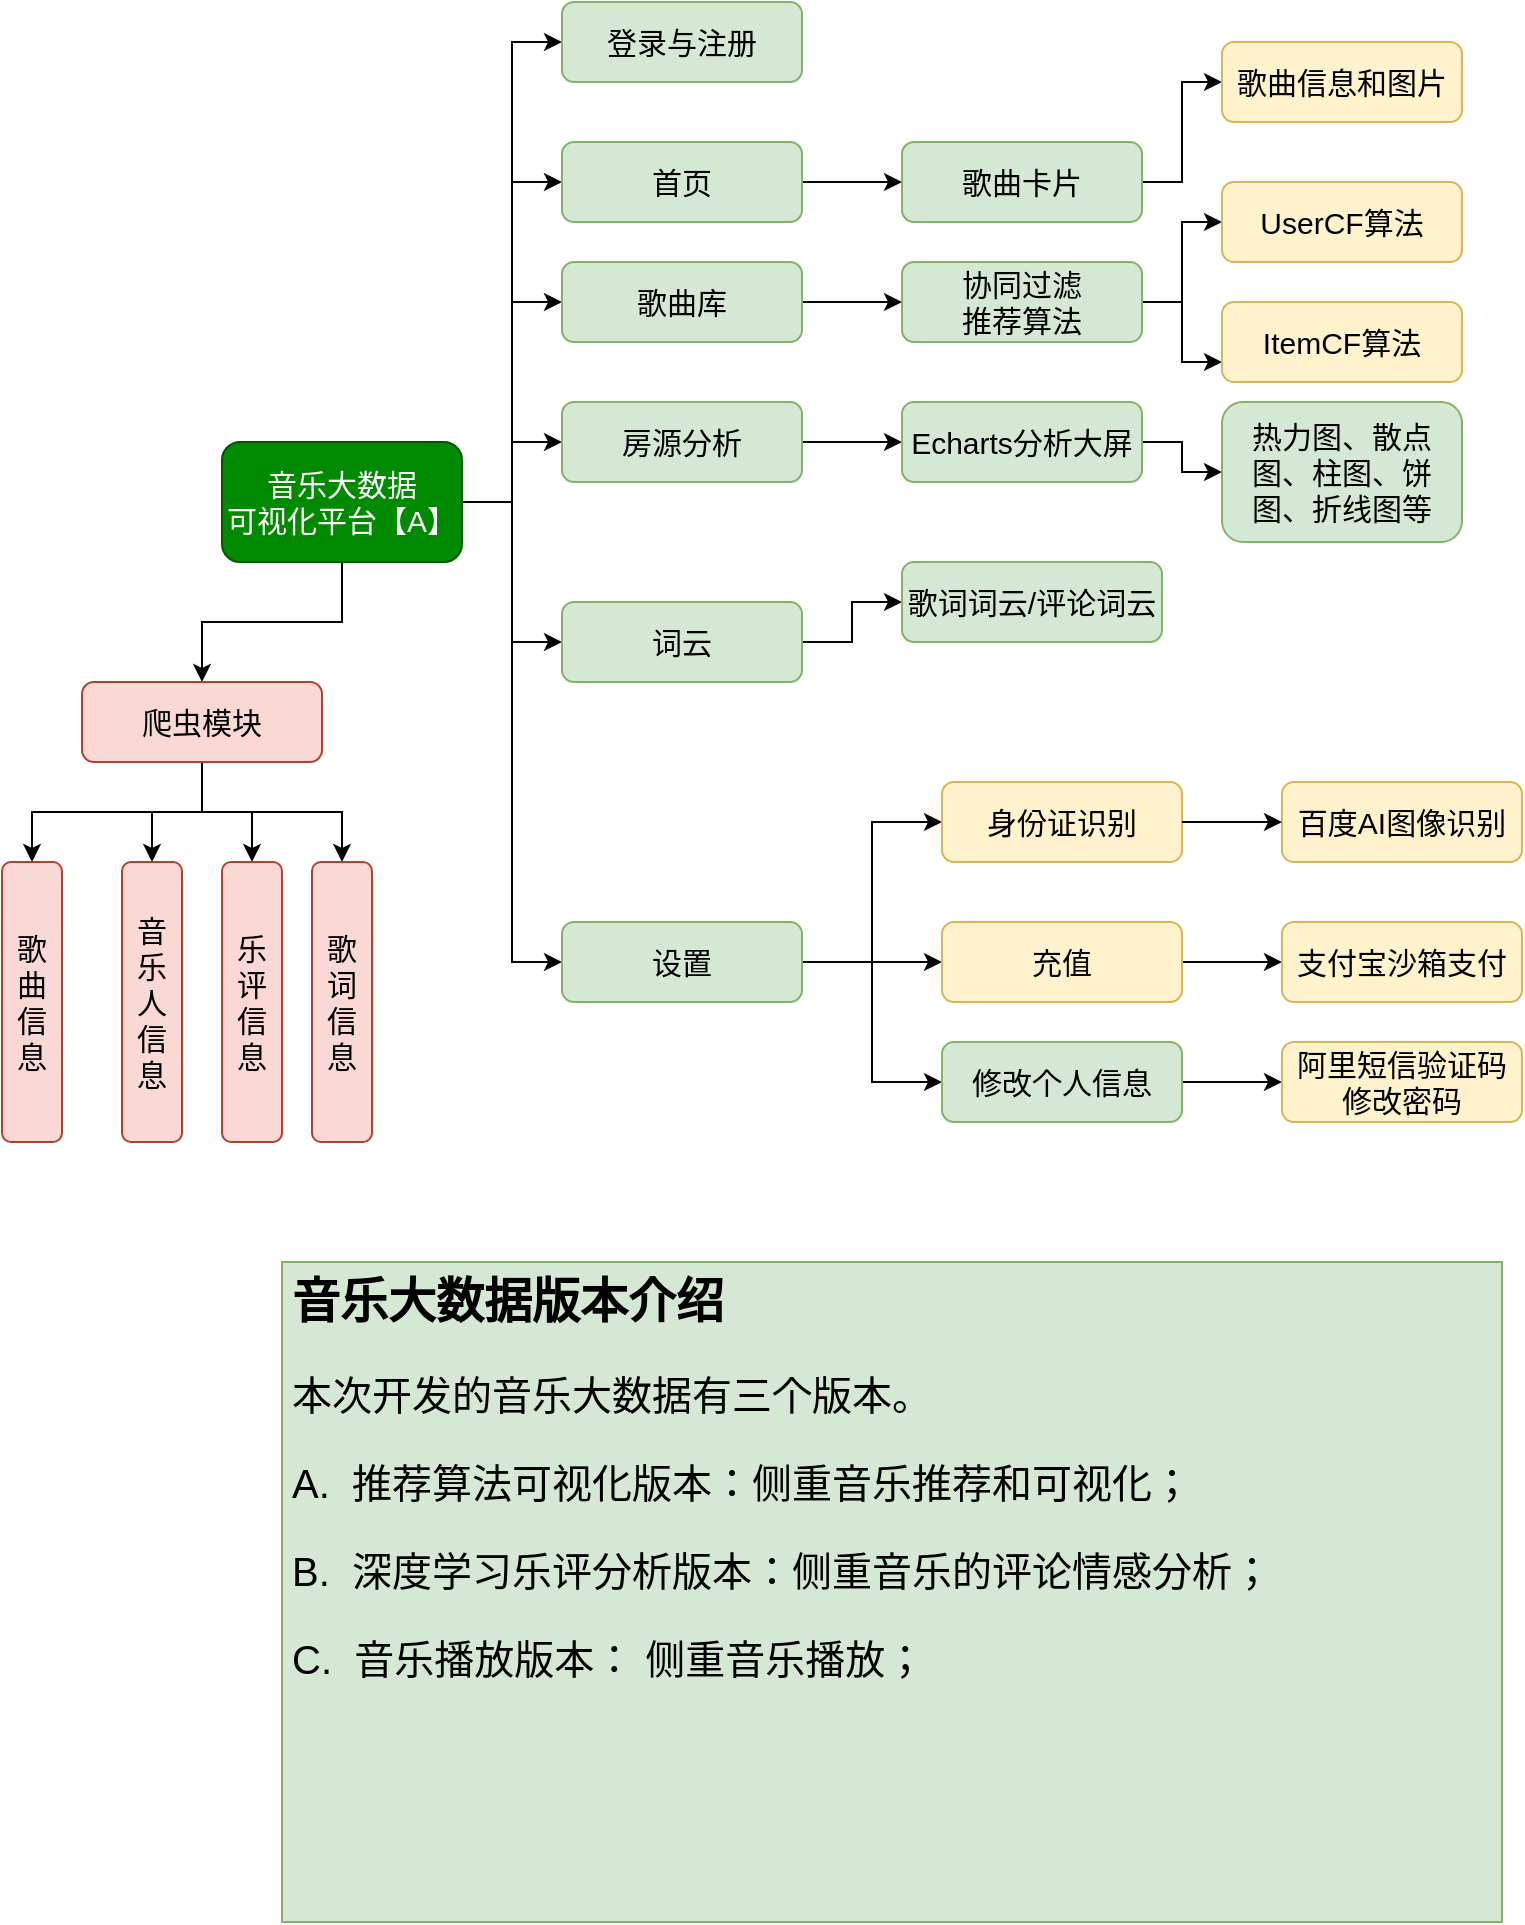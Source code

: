 <mxfile version="17.4.6" type="github">
  <diagram id="v9VeEew0eSVK_gECYCmD" name="Page-1">
    <mxGraphModel dx="1422" dy="794" grid="1" gridSize="10" guides="1" tooltips="1" connect="1" arrows="1" fold="1" page="1" pageScale="1" pageWidth="827" pageHeight="1169" math="0" shadow="0">
      <root>
        <mxCell id="0" />
        <mxCell id="1" parent="0" />
        <mxCell id="GBpQVhTk9KxDPRQjgbmB-8" style="edgeStyle=orthogonalEdgeStyle;rounded=0;orthogonalLoop=1;jettySize=auto;html=1;exitX=1;exitY=0.5;exitDx=0;exitDy=0;entryX=0;entryY=0.5;entryDx=0;entryDy=0;" parent="1" source="GBpQVhTk9KxDPRQjgbmB-1" target="GBpQVhTk9KxDPRQjgbmB-3" edge="1">
          <mxGeometry relative="1" as="geometry" />
        </mxCell>
        <mxCell id="GBpQVhTk9KxDPRQjgbmB-9" style="edgeStyle=orthogonalEdgeStyle;rounded=0;orthogonalLoop=1;jettySize=auto;html=1;exitX=1;exitY=0.5;exitDx=0;exitDy=0;entryX=0;entryY=0.5;entryDx=0;entryDy=0;" parent="1" source="GBpQVhTk9KxDPRQjgbmB-1" target="GBpQVhTk9KxDPRQjgbmB-2" edge="1">
          <mxGeometry relative="1" as="geometry" />
        </mxCell>
        <mxCell id="GBpQVhTk9KxDPRQjgbmB-10" style="edgeStyle=orthogonalEdgeStyle;rounded=0;orthogonalLoop=1;jettySize=auto;html=1;exitX=1;exitY=0.5;exitDx=0;exitDy=0;entryX=0;entryY=0.5;entryDx=0;entryDy=0;" parent="1" source="GBpQVhTk9KxDPRQjgbmB-1" target="GBpQVhTk9KxDPRQjgbmB-4" edge="1">
          <mxGeometry relative="1" as="geometry" />
        </mxCell>
        <mxCell id="GBpQVhTk9KxDPRQjgbmB-11" style="edgeStyle=orthogonalEdgeStyle;rounded=0;orthogonalLoop=1;jettySize=auto;html=1;exitX=1;exitY=0.5;exitDx=0;exitDy=0;entryX=0;entryY=0.5;entryDx=0;entryDy=0;" parent="1" source="GBpQVhTk9KxDPRQjgbmB-1" target="GBpQVhTk9KxDPRQjgbmB-6" edge="1">
          <mxGeometry relative="1" as="geometry">
            <mxPoint x="290" y="390" as="targetPoint" />
          </mxGeometry>
        </mxCell>
        <mxCell id="GBpQVhTk9KxDPRQjgbmB-12" style="edgeStyle=orthogonalEdgeStyle;rounded=0;orthogonalLoop=1;jettySize=auto;html=1;entryX=0;entryY=0.5;entryDx=0;entryDy=0;exitX=1;exitY=0.5;exitDx=0;exitDy=0;" parent="1" source="z8FbhvkW46ZyqsgCDVF_-14" target="GBpQVhTk9KxDPRQjgbmB-7" edge="1">
          <mxGeometry relative="1" as="geometry">
            <mxPoint x="480" y="500" as="sourcePoint" />
          </mxGeometry>
        </mxCell>
        <mxCell id="SLsrdyDVqO_aE2-8c7I_-2" style="edgeStyle=orthogonalEdgeStyle;rounded=0;orthogonalLoop=1;jettySize=auto;html=1;exitX=1;exitY=0.5;exitDx=0;exitDy=0;entryX=0;entryY=0.5;entryDx=0;entryDy=0;" parent="1" source="GBpQVhTk9KxDPRQjgbmB-1" target="SLsrdyDVqO_aE2-8c7I_-1" edge="1">
          <mxGeometry relative="1" as="geometry" />
        </mxCell>
        <mxCell id="ySN6mnR29yhOzEf8zuOG-4" style="edgeStyle=orthogonalEdgeStyle;rounded=0;orthogonalLoop=1;jettySize=auto;html=1;exitX=1;exitY=0.5;exitDx=0;exitDy=0;entryX=0;entryY=0.5;entryDx=0;entryDy=0;" parent="1" source="z8FbhvkW46ZyqsgCDVF_-14" target="ySN6mnR29yhOzEf8zuOG-3" edge="1">
          <mxGeometry relative="1" as="geometry">
            <mxPoint x="480" y="500" as="sourcePoint" />
          </mxGeometry>
        </mxCell>
        <mxCell id="HFXg7WAJ4wF_oNfZ3qlw-3" style="edgeStyle=orthogonalEdgeStyle;rounded=0;orthogonalLoop=1;jettySize=auto;html=1;entryX=0;entryY=0.5;entryDx=0;entryDy=0;exitX=1;exitY=0.5;exitDx=0;exitDy=0;" parent="1" source="z8FbhvkW46ZyqsgCDVF_-14" target="HFXg7WAJ4wF_oNfZ3qlw-1" edge="1">
          <mxGeometry relative="1" as="geometry">
            <mxPoint x="480" y="500" as="sourcePoint" />
            <Array as="points">
              <mxPoint x="450" y="520" />
              <mxPoint x="450" y="520" />
            </Array>
          </mxGeometry>
        </mxCell>
        <mxCell id="z8FbhvkW46ZyqsgCDVF_-9" style="edgeStyle=orthogonalEdgeStyle;rounded=0;orthogonalLoop=1;jettySize=auto;html=1;exitX=0.5;exitY=1;exitDx=0;exitDy=0;entryX=0.5;entryY=0;entryDx=0;entryDy=0;fontSize=20;" edge="1" parent="1" source="GBpQVhTk9KxDPRQjgbmB-1" target="z8FbhvkW46ZyqsgCDVF_-4">
          <mxGeometry relative="1" as="geometry" />
        </mxCell>
        <mxCell id="z8FbhvkW46ZyqsgCDVF_-16" style="edgeStyle=orthogonalEdgeStyle;rounded=0;orthogonalLoop=1;jettySize=auto;html=1;exitX=1;exitY=0.5;exitDx=0;exitDy=0;entryX=0;entryY=0.5;entryDx=0;entryDy=0;fontSize=20;" edge="1" parent="1" source="GBpQVhTk9KxDPRQjgbmB-1" target="z8FbhvkW46ZyqsgCDVF_-14">
          <mxGeometry relative="1" as="geometry" />
        </mxCell>
        <mxCell id="GBpQVhTk9KxDPRQjgbmB-1" value="音乐大数据&lt;br&gt;可视化平台【A】" style="rounded=1;whiteSpace=wrap;html=1;fontSize=15;fillColor=#008a00;strokeColor=#005700;fontColor=#ffffff;" parent="1" vertex="1">
          <mxGeometry x="160" y="260" width="120" height="60" as="geometry" />
        </mxCell>
        <mxCell id="GBpQVhTk9KxDPRQjgbmB-15" style="edgeStyle=orthogonalEdgeStyle;rounded=0;orthogonalLoop=1;jettySize=auto;html=1;exitX=1;exitY=0.5;exitDx=0;exitDy=0;entryX=0;entryY=0.5;entryDx=0;entryDy=0;" parent="1" source="GBpQVhTk9KxDPRQjgbmB-2" target="GBpQVhTk9KxDPRQjgbmB-5" edge="1">
          <mxGeometry relative="1" as="geometry" />
        </mxCell>
        <mxCell id="GBpQVhTk9KxDPRQjgbmB-2" value="首页" style="rounded=1;whiteSpace=wrap;html=1;fontSize=15;fillColor=#d5e8d4;strokeColor=#82b366;" parent="1" vertex="1">
          <mxGeometry x="330" y="110" width="120" height="40" as="geometry" />
        </mxCell>
        <mxCell id="GBpQVhTk9KxDPRQjgbmB-3" value="登录与注册" style="rounded=1;whiteSpace=wrap;html=1;fontSize=15;fillColor=#d5e8d4;strokeColor=#82b366;" parent="1" vertex="1">
          <mxGeometry x="330" y="40" width="120" height="40" as="geometry" />
        </mxCell>
        <mxCell id="GBpQVhTk9KxDPRQjgbmB-16" style="edgeStyle=orthogonalEdgeStyle;rounded=0;orthogonalLoop=1;jettySize=auto;html=1;exitX=1;exitY=0.5;exitDx=0;exitDy=0;entryX=0;entryY=0.5;entryDx=0;entryDy=0;" parent="1" source="GBpQVhTk9KxDPRQjgbmB-4" target="GBpQVhTk9KxDPRQjgbmB-14" edge="1">
          <mxGeometry relative="1" as="geometry" />
        </mxCell>
        <mxCell id="GBpQVhTk9KxDPRQjgbmB-4" value="房源分析" style="rounded=1;whiteSpace=wrap;html=1;fontSize=15;fillColor=#d5e8d4;strokeColor=#82b366;" parent="1" vertex="1">
          <mxGeometry x="330" y="240" width="120" height="40" as="geometry" />
        </mxCell>
        <mxCell id="HFXg7WAJ4wF_oNfZ3qlw-6" style="edgeStyle=orthogonalEdgeStyle;rounded=0;orthogonalLoop=1;jettySize=auto;html=1;exitX=1;exitY=0.5;exitDx=0;exitDy=0;entryX=0;entryY=0.5;entryDx=0;entryDy=0;" parent="1" source="GBpQVhTk9KxDPRQjgbmB-5" target="HFXg7WAJ4wF_oNfZ3qlw-5" edge="1">
          <mxGeometry relative="1" as="geometry" />
        </mxCell>
        <mxCell id="GBpQVhTk9KxDPRQjgbmB-5" value="歌曲卡片" style="rounded=1;whiteSpace=wrap;html=1;fontSize=15;fillColor=#d5e8d4;strokeColor=#82b366;" parent="1" vertex="1">
          <mxGeometry x="500" y="110" width="120" height="40" as="geometry" />
        </mxCell>
        <mxCell id="GBpQVhTk9KxDPRQjgbmB-18" style="edgeStyle=orthogonalEdgeStyle;rounded=0;orthogonalLoop=1;jettySize=auto;html=1;exitX=1;exitY=0.5;exitDx=0;exitDy=0;entryX=0;entryY=0.5;entryDx=0;entryDy=0;" parent="1" source="GBpQVhTk9KxDPRQjgbmB-6" target="GBpQVhTk9KxDPRQjgbmB-13" edge="1">
          <mxGeometry relative="1" as="geometry" />
        </mxCell>
        <mxCell id="GBpQVhTk9KxDPRQjgbmB-6" value="词云" style="rounded=1;whiteSpace=wrap;html=1;fontSize=15;fillColor=#d5e8d4;strokeColor=#82b366;" parent="1" vertex="1">
          <mxGeometry x="330" y="340" width="120" height="40" as="geometry" />
        </mxCell>
        <mxCell id="GBpQVhTk9KxDPRQjgbmB-7" value="身份证识别" style="rounded=1;whiteSpace=wrap;html=1;fontSize=15;fillColor=#fff2cc;strokeColor=#d6b656;" parent="1" vertex="1">
          <mxGeometry x="520" y="430" width="120" height="40" as="geometry" />
        </mxCell>
        <mxCell id="GBpQVhTk9KxDPRQjgbmB-13" value="歌词词云/评论词云" style="rounded=1;whiteSpace=wrap;html=1;fontSize=15;fillColor=#d5e8d4;strokeColor=#82b366;" parent="1" vertex="1">
          <mxGeometry x="500" y="320" width="130" height="40" as="geometry" />
        </mxCell>
        <mxCell id="EjBGtmn64PD8jTdNR0ln-2" style="edgeStyle=orthogonalEdgeStyle;rounded=0;orthogonalLoop=1;jettySize=auto;html=1;exitX=1;exitY=0.5;exitDx=0;exitDy=0;entryX=0;entryY=0.5;entryDx=0;entryDy=0;" parent="1" source="GBpQVhTk9KxDPRQjgbmB-14" target="EjBGtmn64PD8jTdNR0ln-1" edge="1">
          <mxGeometry relative="1" as="geometry" />
        </mxCell>
        <mxCell id="GBpQVhTk9KxDPRQjgbmB-14" value="Echarts分析大屏" style="rounded=1;whiteSpace=wrap;html=1;fontSize=15;fillColor=#d5e8d4;strokeColor=#82b366;" parent="1" vertex="1">
          <mxGeometry x="500" y="240" width="120" height="40" as="geometry" />
        </mxCell>
        <mxCell id="SLsrdyDVqO_aE2-8c7I_-6" value="" style="edgeStyle=orthogonalEdgeStyle;rounded=0;orthogonalLoop=1;jettySize=auto;html=1;" parent="1" source="SLsrdyDVqO_aE2-8c7I_-1" target="SLsrdyDVqO_aE2-8c7I_-5" edge="1">
          <mxGeometry relative="1" as="geometry" />
        </mxCell>
        <mxCell id="SLsrdyDVqO_aE2-8c7I_-1" value="歌曲库" style="rounded=1;whiteSpace=wrap;html=1;fontSize=15;fillColor=#d5e8d4;strokeColor=#82b366;" parent="1" vertex="1">
          <mxGeometry x="330" y="170" width="120" height="40" as="geometry" />
        </mxCell>
        <mxCell id="ySN6mnR29yhOzEf8zuOG-7" style="edgeStyle=orthogonalEdgeStyle;rounded=0;orthogonalLoop=1;jettySize=auto;html=1;exitX=1;exitY=0.5;exitDx=0;exitDy=0;entryX=0;entryY=0.5;entryDx=0;entryDy=0;" parent="1" source="SLsrdyDVqO_aE2-8c7I_-5" target="ySN6mnR29yhOzEf8zuOG-5" edge="1">
          <mxGeometry relative="1" as="geometry" />
        </mxCell>
        <mxCell id="ySN6mnR29yhOzEf8zuOG-8" style="edgeStyle=orthogonalEdgeStyle;rounded=0;orthogonalLoop=1;jettySize=auto;html=1;exitX=1;exitY=0.5;exitDx=0;exitDy=0;entryX=0;entryY=0.75;entryDx=0;entryDy=0;" parent="1" source="SLsrdyDVqO_aE2-8c7I_-5" target="ySN6mnR29yhOzEf8zuOG-6" edge="1">
          <mxGeometry relative="1" as="geometry" />
        </mxCell>
        <mxCell id="SLsrdyDVqO_aE2-8c7I_-5" value="协同过滤&lt;br&gt;推荐算法" style="rounded=1;whiteSpace=wrap;html=1;fontSize=15;fillColor=#d5e8d4;strokeColor=#82b366;" parent="1" vertex="1">
          <mxGeometry x="500" y="170" width="120" height="40" as="geometry" />
        </mxCell>
        <mxCell id="ySN6mnR29yhOzEf8zuOG-1" value="百度AI图像识别" style="rounded=1;whiteSpace=wrap;html=1;fontSize=15;fillColor=#fff2cc;strokeColor=#d6b656;" parent="1" vertex="1">
          <mxGeometry x="690" y="430" width="120" height="40" as="geometry" />
        </mxCell>
        <mxCell id="ySN6mnR29yhOzEf8zuOG-2" style="edgeStyle=orthogonalEdgeStyle;rounded=0;orthogonalLoop=1;jettySize=auto;html=1;exitX=1;exitY=0.5;exitDx=0;exitDy=0;" parent="1" source="GBpQVhTk9KxDPRQjgbmB-7" edge="1">
          <mxGeometry relative="1" as="geometry">
            <mxPoint x="650" y="390" as="sourcePoint" />
            <mxPoint x="690" y="450" as="targetPoint" />
          </mxGeometry>
        </mxCell>
        <mxCell id="EjBGtmn64PD8jTdNR0ln-4" style="edgeStyle=orthogonalEdgeStyle;rounded=0;orthogonalLoop=1;jettySize=auto;html=1;exitX=1;exitY=0.5;exitDx=0;exitDy=0;entryX=0;entryY=0.5;entryDx=0;entryDy=0;" parent="1" source="ySN6mnR29yhOzEf8zuOG-3" target="EjBGtmn64PD8jTdNR0ln-3" edge="1">
          <mxGeometry relative="1" as="geometry" />
        </mxCell>
        <mxCell id="ySN6mnR29yhOzEf8zuOG-3" value="修改个人信息" style="rounded=1;whiteSpace=wrap;html=1;fontSize=15;fillColor=#d5e8d4;strokeColor=#82b366;" parent="1" vertex="1">
          <mxGeometry x="520" y="560" width="120" height="40" as="geometry" />
        </mxCell>
        <mxCell id="ySN6mnR29yhOzEf8zuOG-5" value="UserCF算法" style="rounded=1;whiteSpace=wrap;html=1;fontSize=15;fillColor=#fff2cc;strokeColor=#d6b656;" parent="1" vertex="1">
          <mxGeometry x="660" y="130" width="120" height="40" as="geometry" />
        </mxCell>
        <mxCell id="ySN6mnR29yhOzEf8zuOG-6" value="ItemCF算法" style="rounded=1;whiteSpace=wrap;html=1;fontSize=15;fillColor=#fff2cc;strokeColor=#d6b656;" parent="1" vertex="1">
          <mxGeometry x="660" y="190" width="120" height="40" as="geometry" />
        </mxCell>
        <mxCell id="HFXg7WAJ4wF_oNfZ3qlw-4" style="edgeStyle=orthogonalEdgeStyle;rounded=0;orthogonalLoop=1;jettySize=auto;html=1;exitX=1;exitY=0.5;exitDx=0;exitDy=0;entryX=0;entryY=0.5;entryDx=0;entryDy=0;" parent="1" source="HFXg7WAJ4wF_oNfZ3qlw-1" target="HFXg7WAJ4wF_oNfZ3qlw-2" edge="1">
          <mxGeometry relative="1" as="geometry" />
        </mxCell>
        <mxCell id="HFXg7WAJ4wF_oNfZ3qlw-1" value="充值" style="rounded=1;whiteSpace=wrap;html=1;fontSize=15;fillColor=#fff2cc;strokeColor=#d6b656;" parent="1" vertex="1">
          <mxGeometry x="520" y="500" width="120" height="40" as="geometry" />
        </mxCell>
        <mxCell id="HFXg7WAJ4wF_oNfZ3qlw-2" value="支付宝沙箱支付" style="rounded=1;whiteSpace=wrap;html=1;fontSize=15;fillColor=#fff2cc;strokeColor=#d6b656;" parent="1" vertex="1">
          <mxGeometry x="690" y="500" width="120" height="40" as="geometry" />
        </mxCell>
        <mxCell id="HFXg7WAJ4wF_oNfZ3qlw-5" value="歌曲信息和图片" style="rounded=1;whiteSpace=wrap;html=1;fontSize=15;fillColor=#fff2cc;strokeColor=#d6b656;" parent="1" vertex="1">
          <mxGeometry x="660" y="60" width="120" height="40" as="geometry" />
        </mxCell>
        <mxCell id="EjBGtmn64PD8jTdNR0ln-1" value="热力图、散点图、柱图、饼图、折线图等" style="rounded=1;whiteSpace=wrap;html=1;fontSize=15;fillColor=#d5e8d4;strokeColor=#82b366;" parent="1" vertex="1">
          <mxGeometry x="660" y="240" width="120" height="70" as="geometry" />
        </mxCell>
        <mxCell id="EjBGtmn64PD8jTdNR0ln-3" value="阿里短信验证码修改密码" style="rounded=1;whiteSpace=wrap;html=1;fontSize=15;fillColor=#fff2cc;strokeColor=#d6b656;" parent="1" vertex="1">
          <mxGeometry x="690" y="560" width="120" height="40" as="geometry" />
        </mxCell>
        <mxCell id="z8FbhvkW46ZyqsgCDVF_-2" value="&lt;h1&gt;音乐大数据版本介绍&lt;/h1&gt;&lt;p style=&quot;font-size: 20px&quot;&gt;&lt;font style=&quot;font-size: 20px&quot;&gt;本次开发的音乐大数据有三个版本。&lt;/font&gt;&lt;/p&gt;&lt;p style=&quot;font-size: 20px&quot;&gt;A.&amp;nbsp; 推荐算法可视化版本：侧重音乐推荐和可视化；&lt;/p&gt;&lt;p style=&quot;font-size: 20px&quot;&gt;B.&amp;nbsp; 深度学习乐评分析版本：侧重音乐的评论情感分析；&lt;/p&gt;&lt;p style=&quot;font-size: 20px&quot;&gt;C.&amp;nbsp; 音乐播放版本： 侧重音乐播放；&lt;/p&gt;&lt;p style=&quot;font-size: 20px&quot;&gt;&lt;br&gt;&lt;/p&gt;&lt;p style=&quot;font-size: 20px&quot;&gt;&lt;br&gt;&lt;/p&gt;&lt;p style=&quot;font-size: 20px&quot;&gt;&lt;font style=&quot;font-size: 20px&quot;&gt;&amp;nbsp; &amp;nbsp; &amp;nbsp; &amp;nbsp;&amp;nbsp;&lt;/font&gt;&lt;/p&gt;&lt;p style=&quot;font-size: 20px&quot;&gt;&lt;br&gt;&lt;/p&gt;&lt;p style=&quot;font-size: 20px&quot;&gt;&lt;br&gt;&lt;/p&gt;" style="text;html=1;strokeColor=#82b366;fillColor=#d5e8d4;spacing=5;spacingTop=-20;whiteSpace=wrap;overflow=hidden;rounded=0;" vertex="1" parent="1">
          <mxGeometry x="190" y="670" width="610" height="330" as="geometry" />
        </mxCell>
        <mxCell id="z8FbhvkW46ZyqsgCDVF_-10" style="edgeStyle=orthogonalEdgeStyle;rounded=0;orthogonalLoop=1;jettySize=auto;html=1;exitX=0.5;exitY=1;exitDx=0;exitDy=0;entryX=0.5;entryY=0;entryDx=0;entryDy=0;fontSize=20;" edge="1" parent="1" source="z8FbhvkW46ZyqsgCDVF_-4" target="z8FbhvkW46ZyqsgCDVF_-5">
          <mxGeometry relative="1" as="geometry" />
        </mxCell>
        <mxCell id="z8FbhvkW46ZyqsgCDVF_-11" style="edgeStyle=orthogonalEdgeStyle;rounded=0;orthogonalLoop=1;jettySize=auto;html=1;exitX=0.5;exitY=1;exitDx=0;exitDy=0;entryX=0.5;entryY=0;entryDx=0;entryDy=0;fontSize=20;" edge="1" parent="1" source="z8FbhvkW46ZyqsgCDVF_-4" target="z8FbhvkW46ZyqsgCDVF_-6">
          <mxGeometry relative="1" as="geometry" />
        </mxCell>
        <mxCell id="z8FbhvkW46ZyqsgCDVF_-12" style="edgeStyle=orthogonalEdgeStyle;rounded=0;orthogonalLoop=1;jettySize=auto;html=1;exitX=0.5;exitY=1;exitDx=0;exitDy=0;entryX=0.5;entryY=0;entryDx=0;entryDy=0;fontSize=20;" edge="1" parent="1" source="z8FbhvkW46ZyqsgCDVF_-4" target="z8FbhvkW46ZyqsgCDVF_-7">
          <mxGeometry relative="1" as="geometry" />
        </mxCell>
        <mxCell id="z8FbhvkW46ZyqsgCDVF_-13" style="edgeStyle=orthogonalEdgeStyle;rounded=0;orthogonalLoop=1;jettySize=auto;html=1;exitX=0.5;exitY=1;exitDx=0;exitDy=0;entryX=0.5;entryY=0;entryDx=0;entryDy=0;fontSize=20;" edge="1" parent="1" source="z8FbhvkW46ZyqsgCDVF_-4" target="z8FbhvkW46ZyqsgCDVF_-8">
          <mxGeometry relative="1" as="geometry" />
        </mxCell>
        <mxCell id="z8FbhvkW46ZyqsgCDVF_-4" value="爬虫模块" style="rounded=1;whiteSpace=wrap;html=1;fontSize=15;fillColor=#fad9d5;strokeColor=#ae4132;" vertex="1" parent="1">
          <mxGeometry x="90" y="380" width="120" height="40" as="geometry" />
        </mxCell>
        <mxCell id="z8FbhvkW46ZyqsgCDVF_-5" value="歌曲信息" style="rounded=1;whiteSpace=wrap;html=1;fontSize=15;fillColor=#fad9d5;strokeColor=#ae4132;" vertex="1" parent="1">
          <mxGeometry x="50" y="470" width="30" height="140" as="geometry" />
        </mxCell>
        <mxCell id="z8FbhvkW46ZyqsgCDVF_-6" value="音乐人信息" style="rounded=1;whiteSpace=wrap;html=1;fontSize=15;fillColor=#fad9d5;strokeColor=#ae4132;" vertex="1" parent="1">
          <mxGeometry x="110" y="470" width="30" height="140" as="geometry" />
        </mxCell>
        <mxCell id="z8FbhvkW46ZyqsgCDVF_-7" value="乐评信息" style="rounded=1;whiteSpace=wrap;html=1;fontSize=15;fillColor=#fad9d5;strokeColor=#ae4132;" vertex="1" parent="1">
          <mxGeometry x="160" y="470" width="30" height="140" as="geometry" />
        </mxCell>
        <mxCell id="z8FbhvkW46ZyqsgCDVF_-8" value="歌词信息" style="rounded=1;whiteSpace=wrap;html=1;fontSize=15;fillColor=#fad9d5;strokeColor=#ae4132;" vertex="1" parent="1">
          <mxGeometry x="205" y="470" width="30" height="140" as="geometry" />
        </mxCell>
        <mxCell id="z8FbhvkW46ZyqsgCDVF_-14" value="设置" style="rounded=1;whiteSpace=wrap;html=1;fontSize=15;fillColor=#d5e8d4;strokeColor=#82b366;" vertex="1" parent="1">
          <mxGeometry x="330" y="500" width="120" height="40" as="geometry" />
        </mxCell>
      </root>
    </mxGraphModel>
  </diagram>
</mxfile>
